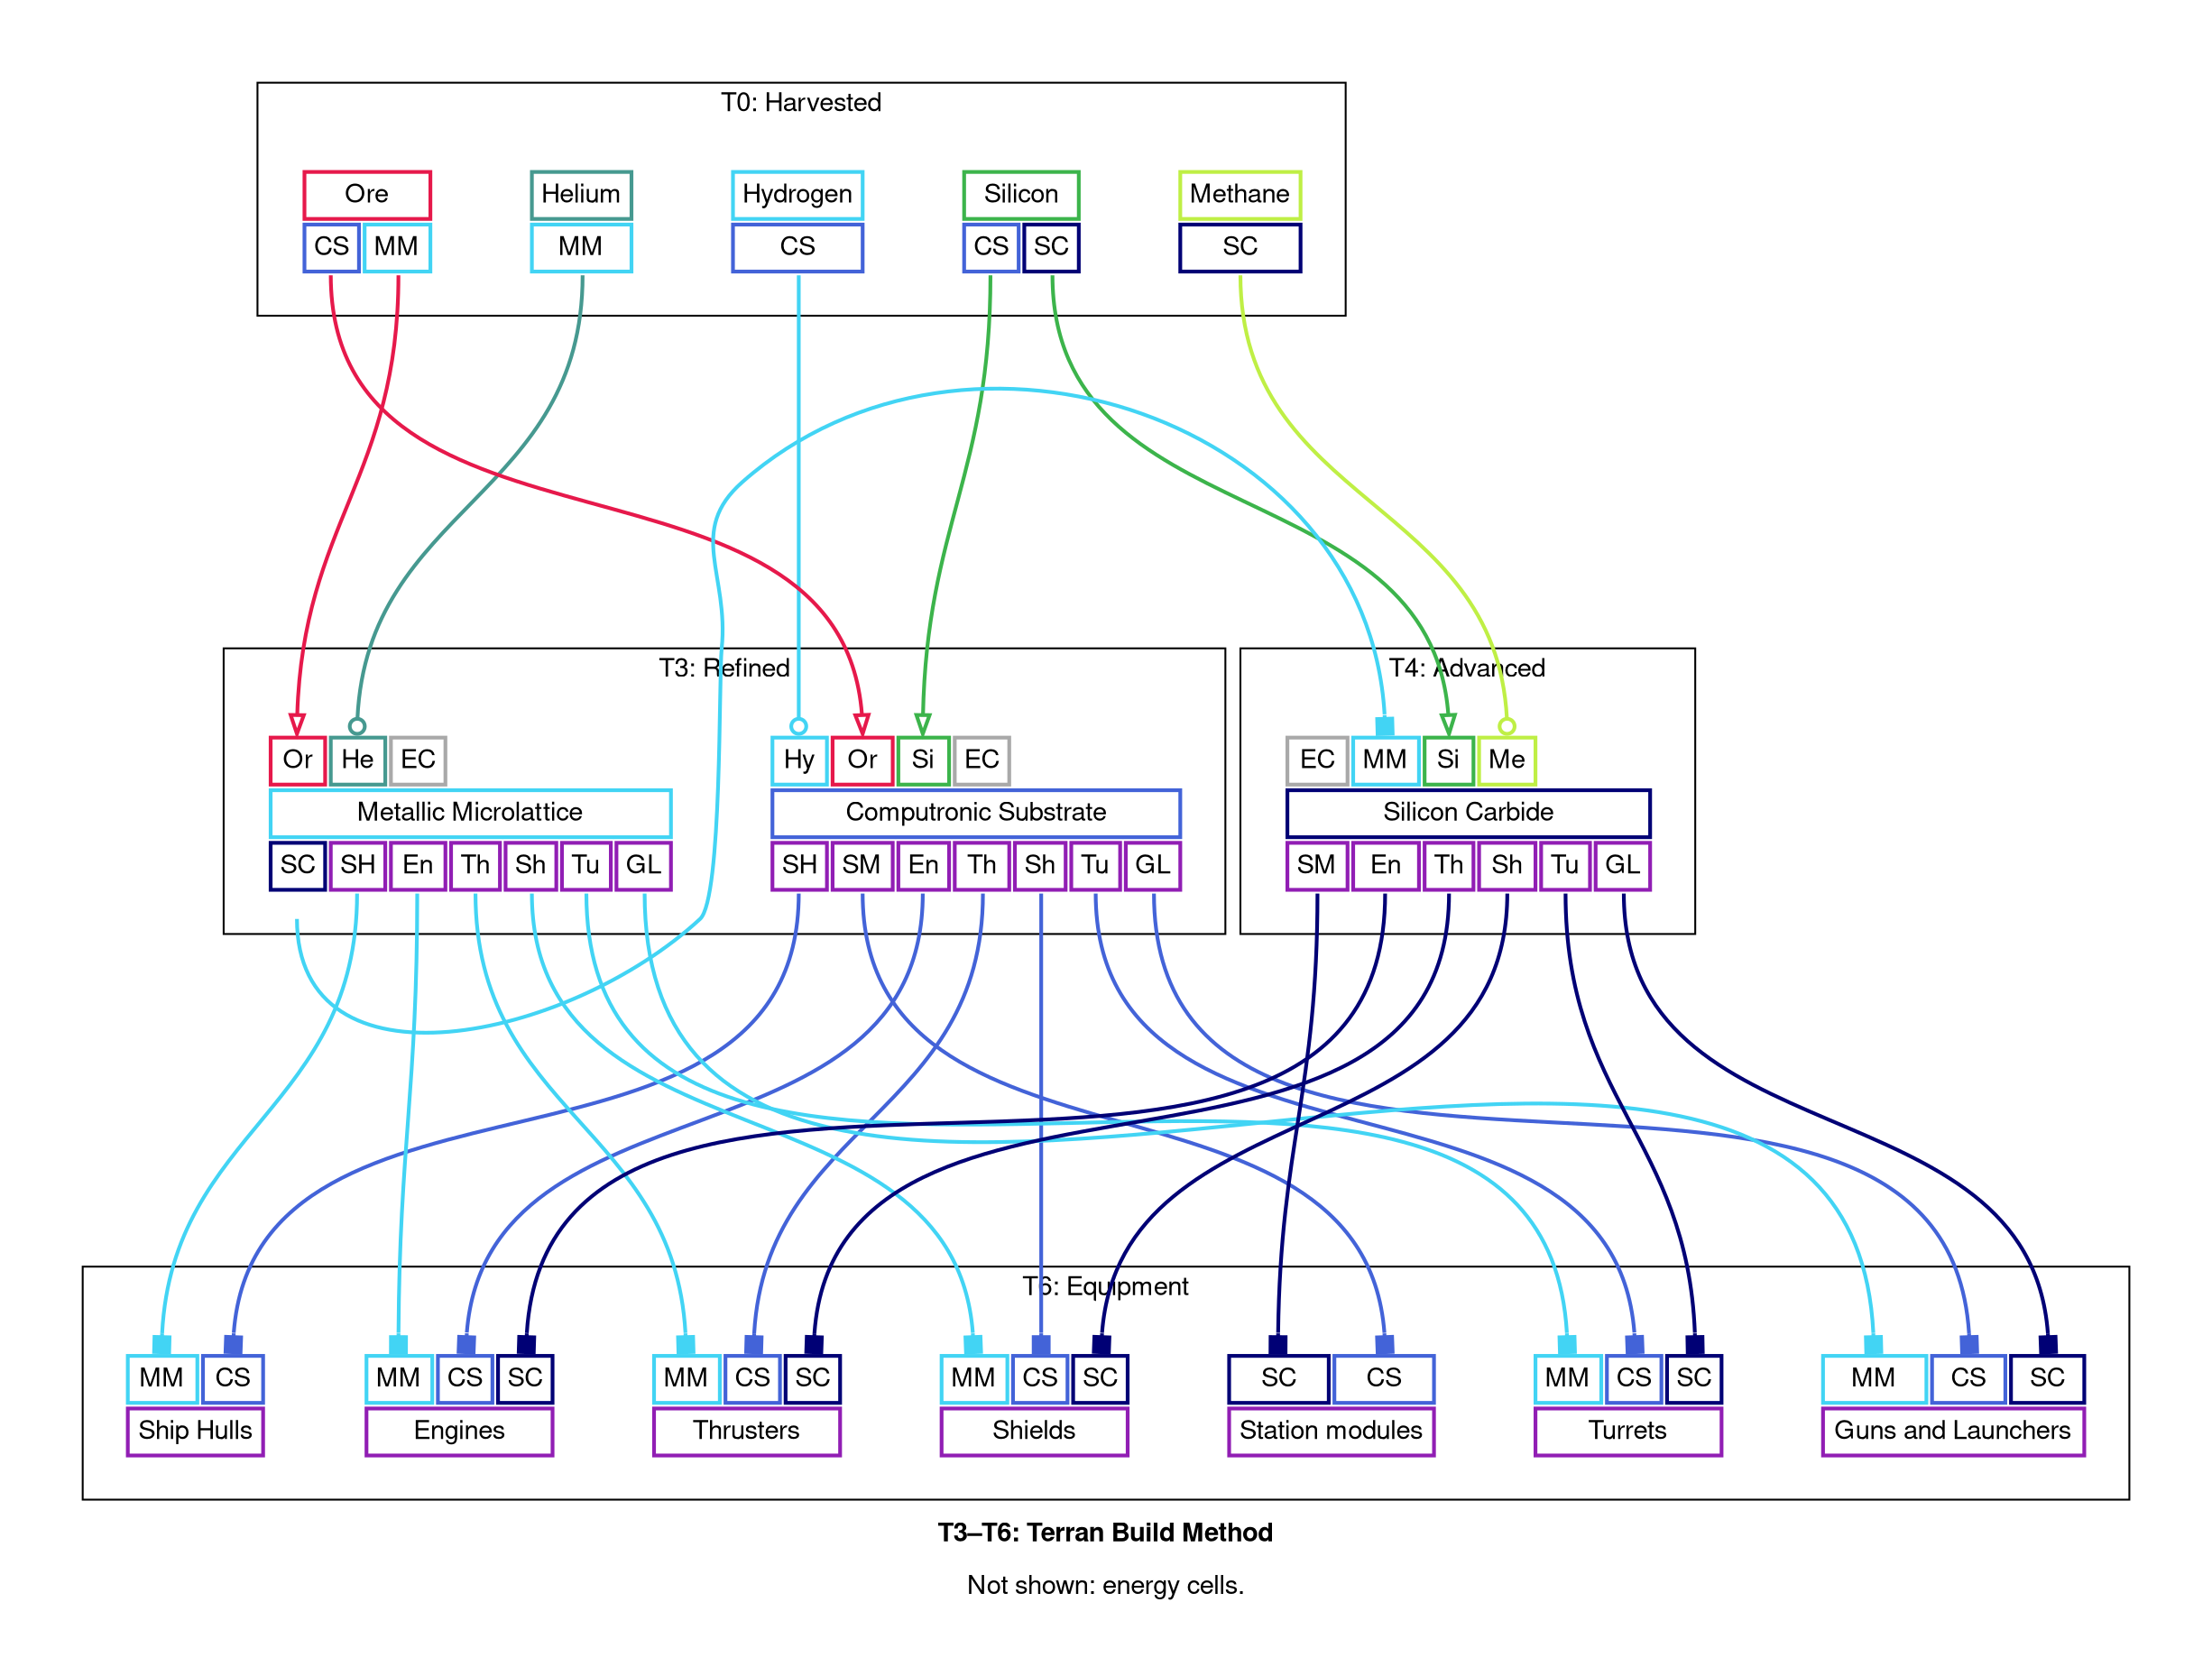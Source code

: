 digraph "X4 Economy" {
	edge [arrowType=normal]
	compound=true fontname="Helvetica,Arial,sans-serif"
	label=<<b>T3–T6: Terran Build Method</b><br/><br/>Not shown: energy cells.>
	graph [nodesep=0.3 pad=0.5 ranksep=3]
	node [color=slategray1 fontname="Helvetica,Arial,sans-serif" margin=0.2 penwidth=2.0 shape=plaintext]
	edge [arrowhead=normal arrowsize=1.0 fontname="Helvetica,Arial,sans-serif" headport=n penwidth=2.0 tailport=s]
	subgraph 0 {
		cluster=true label="T0: Harvested"
		helium [label=<<table border="0" cellborder="2" cellpadding="4" cellspacing="1" fixedsize="false" id="helium" port="output">
  
  <tr>
    <td align="text" bgcolor="white" color="#469990" colspan="1">Helium</td>
  </tr>
  
    <tr>
      
        <td align="text" bgcolor="white" color="#42d4f4" port="metallic_microlattice">MM</td>
      
    </tr>
  
</table>>]
		hydrogen [label=<<table border="0" cellborder="2" cellpadding="4" cellspacing="1" fixedsize="false" id="hydrogen" port="output">
  
  <tr>
    <td align="text" bgcolor="white" color="#42d4f4" colspan="1">Hydrogen</td>
  </tr>
  
    <tr>
      
        <td align="text" bgcolor="white" color="#4363d8" port="computronic_substrate">CS</td>
      
    </tr>
  
</table>>]
		methane [label=<<table border="0" cellborder="2" cellpadding="4" cellspacing="1" fixedsize="false" id="methane" port="output">
  
  <tr>
    <td align="text" bgcolor="white" color="#bfef45" colspan="1">Methane</td>
  </tr>
  
    <tr>
      
        <td align="text" bgcolor="white" color="#000075" port="silicon_carbide">SC</td>
      
    </tr>
  
</table>>]
		ore [label=<<table border="0" cellborder="2" cellpadding="4" cellspacing="1" fixedsize="false" id="ore" port="output">
  
  <tr>
    <td align="text" bgcolor="white" color="#e6194B" colspan="2">Ore</td>
  </tr>
  
    <tr>
      
        <td align="text" bgcolor="white" color="#4363d8" port="computronic_substrate">CS</td>
      
        <td align="text" bgcolor="white" color="#42d4f4" port="metallic_microlattice">MM</td>
      
    </tr>
  
</table>>]
		silicon [label=<<table border="0" cellborder="2" cellpadding="4" cellspacing="1" fixedsize="false" id="silicon" port="output">
  
  <tr>
    <td align="text" bgcolor="white" color="#3cb44b" colspan="2">Silicon</td>
  </tr>
  
    <tr>
      
        <td align="text" bgcolor="white" color="#4363d8" port="computronic_substrate">CS</td>
      
        <td align="text" bgcolor="white" color="#000075" port="silicon_carbide">SC</td>
      
    </tr>
  
</table>>]
	}
	subgraph 3 {
		cluster=true label="T3: Refined"
		computronic_substrate [label=<<table border="0" cellborder="2" cellpadding="4" cellspacing="1" fixedsize="false" id="computronic_substrate" port="output">
  
    <tr>
      
        <td align="text" bgcolor="white" color="#42d4f4" port="hydrogen">Hy</td>
      
        <td align="text" bgcolor="white" color="#e6194B" port="ore">Or</td>
      
        <td align="text" bgcolor="white" color="#3cb44b" port="silicon">Si</td>
      
        <td align="text" bgcolor="white" color="#a9a9a9" port="energy_cells">EC</td>
      
    </tr>
  
  <tr>
    <td align="text" bgcolor="white" color="#4363d8" colspan="7">Computronic Substrate</td>
  </tr>
  
    <tr>
      
        <td align="text" bgcolor="white" color="#911eb4" port="ship_hulls">SH</td>
      
        <td align="text" bgcolor="white" color="#911eb4" port="station_modules">SM</td>
      
        <td align="text" bgcolor="white" color="#911eb4" port="engines">En</td>
      
        <td align="text" bgcolor="white" color="#911eb4" port="thrusters">Th</td>
      
        <td align="text" bgcolor="white" color="#911eb4" port="shields">Sh</td>
      
        <td align="text" bgcolor="white" color="#911eb4" port="turrets">Tu</td>
      
        <td align="text" bgcolor="white" color="#911eb4" port="guns_and_launchers">GL</td>
      
    </tr>
  
</table>>]
		metallic_microlattice [label=<<table border="0" cellborder="2" cellpadding="4" cellspacing="1" fixedsize="false" id="metallic_microlattice" port="output">
  
    <tr>
      
        <td align="text" bgcolor="white" color="#e6194B" port="ore">Or</td>
      
        <td align="text" bgcolor="white" color="#469990" port="helium">He</td>
      
        <td align="text" bgcolor="white" color="#a9a9a9" port="energy_cells">EC</td>
      
    </tr>
  
  <tr>
    <td align="text" bgcolor="white" color="#42d4f4" colspan="7">Metallic Microlattice</td>
  </tr>
  
    <tr>
      
        <td align="text" bgcolor="white" color="#000075" port="silicon_carbide">SC</td>
      
        <td align="text" bgcolor="white" color="#911eb4" port="ship_hulls">SH</td>
      
        <td align="text" bgcolor="white" color="#911eb4" port="engines">En</td>
      
        <td align="text" bgcolor="white" color="#911eb4" port="thrusters">Th</td>
      
        <td align="text" bgcolor="white" color="#911eb4" port="shields">Sh</td>
      
        <td align="text" bgcolor="white" color="#911eb4" port="turrets">Tu</td>
      
        <td align="text" bgcolor="white" color="#911eb4" port="guns_and_launchers">GL</td>
      
    </tr>
  
</table>>]
	}
	subgraph 4 {
		cluster=true label="T4: Advanced"
		silicon_carbide [label=<<table border="0" cellborder="2" cellpadding="4" cellspacing="1" fixedsize="false" id="silicon_carbide" port="output">
  
    <tr>
      
        <td align="text" bgcolor="white" color="#a9a9a9" port="energy_cells">EC</td>
      
        <td align="text" bgcolor="white" color="#42d4f4" port="metallic_microlattice">MM</td>
      
        <td align="text" bgcolor="white" color="#3cb44b" port="silicon">Si</td>
      
        <td align="text" bgcolor="white" color="#bfef45" port="methane">Me</td>
      
    </tr>
  
  <tr>
    <td align="text" bgcolor="white" color="#000075" colspan="6">Silicon Carbide</td>
  </tr>
  
    <tr>
      
        <td align="text" bgcolor="white" color="#911eb4" port="station_modules">SM</td>
      
        <td align="text" bgcolor="white" color="#911eb4" port="engines">En</td>
      
        <td align="text" bgcolor="white" color="#911eb4" port="thrusters">Th</td>
      
        <td align="text" bgcolor="white" color="#911eb4" port="shields">Sh</td>
      
        <td align="text" bgcolor="white" color="#911eb4" port="turrets">Tu</td>
      
        <td align="text" bgcolor="white" color="#911eb4" port="guns_and_launchers">GL</td>
      
    </tr>
  
</table>>]
	}
	subgraph 6 {
		cluster=true label="T6: Equipment"
		engines [label=<<table border="0" cellborder="2" cellpadding="4" cellspacing="1" fixedsize="false" id="engines" port="output">
  
    <tr>
      
        <td align="text" bgcolor="white" color="#42d4f4" port="metallic_microlattice">MM</td>
      
        <td align="text" bgcolor="white" color="#4363d8" port="computronic_substrate">CS</td>
      
        <td align="text" bgcolor="white" color="#000075" port="silicon_carbide">SC</td>
      
    </tr>
  
  <tr>
    <td align="text" bgcolor="white" color="#911eb4" colspan="3">Engines</td>
  </tr>
  
</table>>]
		guns_and_launchers [label=<<table border="0" cellborder="2" cellpadding="4" cellspacing="1" fixedsize="false" id="guns_and_launchers" port="output">
  
    <tr>
      
        <td align="text" bgcolor="white" color="#42d4f4" port="metallic_microlattice">MM</td>
      
        <td align="text" bgcolor="white" color="#4363d8" port="computronic_substrate">CS</td>
      
        <td align="text" bgcolor="white" color="#000075" port="silicon_carbide">SC</td>
      
    </tr>
  
  <tr>
    <td align="text" bgcolor="white" color="#911eb4" colspan="3">Guns and Launchers</td>
  </tr>
  
</table>>]
		shields [label=<<table border="0" cellborder="2" cellpadding="4" cellspacing="1" fixedsize="false" id="shields" port="output">
  
    <tr>
      
        <td align="text" bgcolor="white" color="#42d4f4" port="metallic_microlattice">MM</td>
      
        <td align="text" bgcolor="white" color="#4363d8" port="computronic_substrate">CS</td>
      
        <td align="text" bgcolor="white" color="#000075" port="silicon_carbide">SC</td>
      
    </tr>
  
  <tr>
    <td align="text" bgcolor="white" color="#911eb4" colspan="3">Shields</td>
  </tr>
  
</table>>]
		ship_hulls [label=<<table border="0" cellborder="2" cellpadding="4" cellspacing="1" fixedsize="false" id="ship_hulls" port="output">
  
    <tr>
      
        <td align="text" bgcolor="white" color="#42d4f4" port="metallic_microlattice">MM</td>
      
        <td align="text" bgcolor="white" color="#4363d8" port="computronic_substrate">CS</td>
      
    </tr>
  
  <tr>
    <td align="text" bgcolor="white" color="#911eb4" colspan="2">Ship Hulls</td>
  </tr>
  
</table>>]
		station_modules [label=<<table border="0" cellborder="2" cellpadding="4" cellspacing="1" fixedsize="false" id="station_modules" port="output">
  
    <tr>
      
        <td align="text" bgcolor="white" color="#000075" port="silicon_carbide">SC</td>
      
        <td align="text" bgcolor="white" color="#4363d8" port="computronic_substrate">CS</td>
      
    </tr>
  
  <tr>
    <td align="text" bgcolor="white" color="#911eb4" colspan="2">Station modules</td>
  </tr>
  
</table>>]
		thrusters [label=<<table border="0" cellborder="2" cellpadding="4" cellspacing="1" fixedsize="false" id="thrusters" port="output">
  
    <tr>
      
        <td align="text" bgcolor="white" color="#42d4f4" port="metallic_microlattice">MM</td>
      
        <td align="text" bgcolor="white" color="#4363d8" port="computronic_substrate">CS</td>
      
        <td align="text" bgcolor="white" color="#000075" port="silicon_carbide">SC</td>
      
    </tr>
  
  <tr>
    <td align="text" bgcolor="white" color="#911eb4" colspan="3">Thrusters</td>
  </tr>
  
</table>>]
		turrets [label=<<table border="0" cellborder="2" cellpadding="4" cellspacing="1" fixedsize="false" id="turrets" port="output">
  
    <tr>
      
        <td align="text" bgcolor="white" color="#42d4f4" port="metallic_microlattice">MM</td>
      
        <td align="text" bgcolor="white" color="#4363d8" port="computronic_substrate">CS</td>
      
        <td align="text" bgcolor="white" color="#000075" port="silicon_carbide">SC</td>
      
    </tr>
  
  <tr>
    <td align="text" bgcolor="white" color="#911eb4" colspan="3">Turrets</td>
  </tr>
  
</table>>]
	}
	hydrogen:computronic_substrate:s -> computronic_substrate:hydrogen:n [arrowhead=odot color="#42d4f4" weight=1.0]
	ore:computronic_substrate:s -> computronic_substrate:ore:n [arrowhead=empty color="#e6194B" weight=1.0]
	silicon:computronic_substrate:s -> computronic_substrate:silicon:n [arrowhead=empty color="#3cb44b" weight=1.0]
	helium:metallic_microlattice:s -> metallic_microlattice:helium:n [arrowhead=odot color="#469990" weight=1.0]
	ore:metallic_microlattice:s -> metallic_microlattice:ore:n [arrowhead=empty color="#e6194B" weight=1.0]
	metallic_microlattice:silicon_carbide:s -> silicon_carbide:metallic_microlattice:n [arrowhead=box color="#42d4f4" weight=1.0]
	methane:silicon_carbide:s -> silicon_carbide:methane:n [arrowhead=odot color="#bfef45" weight=1.0]
	silicon:silicon_carbide:s -> silicon_carbide:silicon:n [arrowhead=empty color="#3cb44b" weight=1.0]
	metallic_microlattice:ship_hulls:s -> ship_hulls:metallic_microlattice:n [arrowhead=box color="#42d4f4" weight=1.0]
	computronic_substrate:ship_hulls:s -> ship_hulls:computronic_substrate:n [arrowhead=box color="#4363d8" weight=1.0]
	silicon_carbide:station_modules:s -> station_modules:silicon_carbide:n [arrowhead=box color="#000075" weight=1.0]
	computronic_substrate:station_modules:s -> station_modules:computronic_substrate:n [arrowhead=box color="#4363d8" weight=1.0]
	metallic_microlattice:engines:s -> engines:metallic_microlattice:n [arrowhead=box color="#42d4f4" weight=1.0]
	silicon_carbide:engines:s -> engines:silicon_carbide:n [arrowhead=box color="#000075" weight=1.0]
	computronic_substrate:engines:s -> engines:computronic_substrate:n [arrowhead=box color="#4363d8" weight=1.0]
	metallic_microlattice:thrusters:s -> thrusters:metallic_microlattice:n [arrowhead=box color="#42d4f4" weight=1.0]
	silicon_carbide:thrusters:s -> thrusters:silicon_carbide:n [arrowhead=box color="#000075" weight=1.0]
	computronic_substrate:thrusters:s -> thrusters:computronic_substrate:n [arrowhead=box color="#4363d8" weight=1.0]
	metallic_microlattice:shields:s -> shields:metallic_microlattice:n [arrowhead=box color="#42d4f4" weight=1.0]
	silicon_carbide:shields:s -> shields:silicon_carbide:n [arrowhead=box color="#000075" weight=1.0]
	computronic_substrate:shields:s -> shields:computronic_substrate:n [arrowhead=box color="#4363d8" weight=1.0]
	metallic_microlattice:turrets:s -> turrets:metallic_microlattice:n [arrowhead=box color="#42d4f4" weight=1.0]
	silicon_carbide:turrets:s -> turrets:silicon_carbide:n [arrowhead=box color="#000075" weight=1.0]
	computronic_substrate:turrets:s -> turrets:computronic_substrate:n [arrowhead=box color="#4363d8" weight=1.0]
	metallic_microlattice:guns_and_launchers:s -> guns_and_launchers:metallic_microlattice:n [arrowhead=box color="#42d4f4" weight=1.0]
	silicon_carbide:guns_and_launchers:s -> guns_and_launchers:silicon_carbide:n [arrowhead=box color="#000075" weight=1.0]
	computronic_substrate:guns_and_launchers:s -> guns_and_launchers:computronic_substrate:n [arrowhead=box color="#4363d8" weight=1.0]
}
